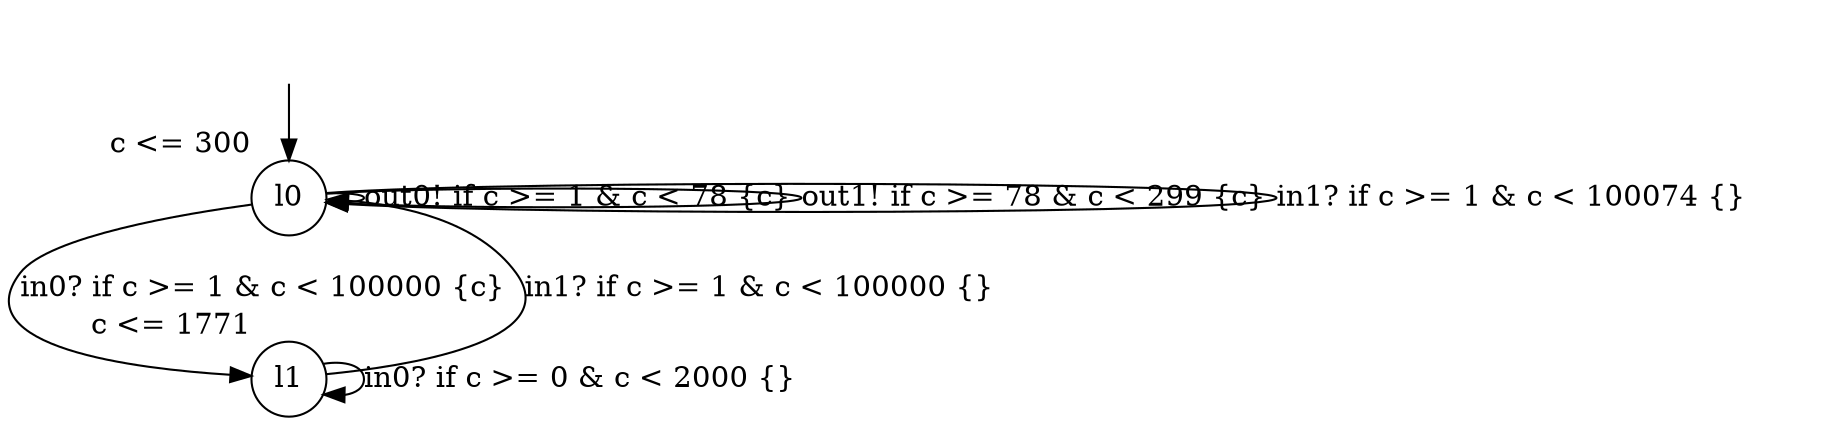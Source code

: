digraph g {
__start0 [label="" shape="none"];
l0 [shape="circle" margin=0 label="l0", xlabel="c <= 300"];
l1 [shape="circle" margin=0 label="l1", xlabel="c <= 1771"];
l0 -> l1 [label="in0? if c >= 1 & c < 100000 {c} "];
l0 -> l0 [label="out0! if c >= 1 & c < 78 {c} "];
l0 -> l0 [label="out1! if c >= 78 & c < 299 {c} "];
l0 -> l0 [label="in1? if c >= 1 & c < 100074 {} "];
l1 -> l0 [label="in1? if c >= 1 & c < 100000 {} "];
l1 -> l1 [label="in0? if c >= 0 & c < 2000 {} "];
__start0 -> l0;
}
